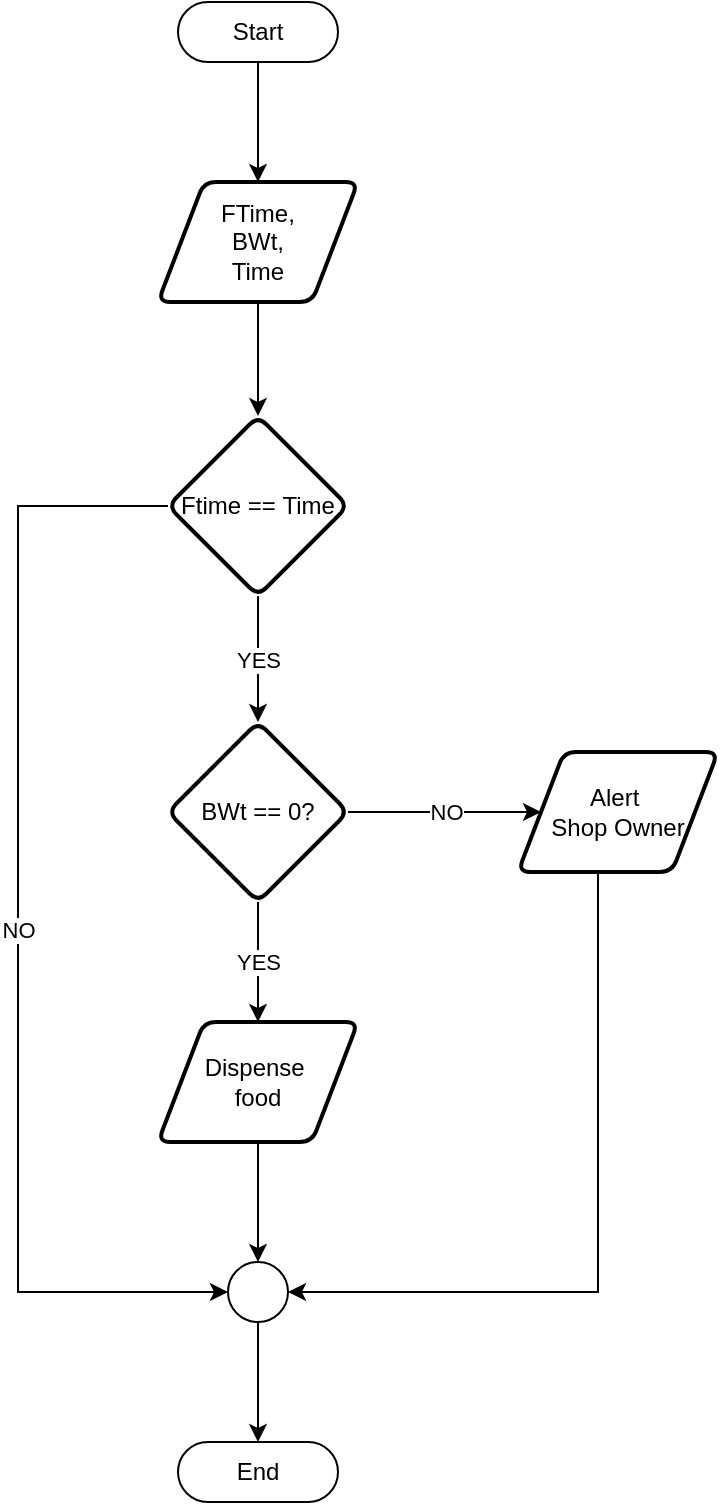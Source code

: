 <mxfile version="28.0.6">
  <diagram name="Page-1" id="Cnz1MtytwoJY1yyIqafF">
    <mxGraphModel dx="1106" dy="632" grid="1" gridSize="10" guides="1" tooltips="1" connect="1" arrows="1" fold="1" page="1" pageScale="1" pageWidth="850" pageHeight="1100" math="0" shadow="0">
      <root>
        <mxCell id="0" />
        <mxCell id="1" parent="0" />
        <mxCell id="hyk6yyI-x1e23hXI1r6O-3" style="edgeStyle=orthogonalEdgeStyle;rounded=0;orthogonalLoop=1;jettySize=auto;html=1;" edge="1" parent="1" source="hyk6yyI-x1e23hXI1r6O-1" target="hyk6yyI-x1e23hXI1r6O-2">
          <mxGeometry relative="1" as="geometry" />
        </mxCell>
        <mxCell id="hyk6yyI-x1e23hXI1r6O-1" value="Start" style="html=1;dashed=0;whiteSpace=wrap;shape=mxgraph.dfd.start" vertex="1" parent="1">
          <mxGeometry x="390" y="300" width="80" height="30" as="geometry" />
        </mxCell>
        <mxCell id="hyk6yyI-x1e23hXI1r6O-5" value="" style="edgeStyle=orthogonalEdgeStyle;rounded=0;orthogonalLoop=1;jettySize=auto;html=1;" edge="1" parent="1" source="hyk6yyI-x1e23hXI1r6O-2" target="hyk6yyI-x1e23hXI1r6O-4">
          <mxGeometry relative="1" as="geometry" />
        </mxCell>
        <mxCell id="hyk6yyI-x1e23hXI1r6O-2" value="FTime,&lt;div&gt;BWt,&lt;/div&gt;&lt;div&gt;Time&lt;/div&gt;" style="shape=parallelogram;html=1;strokeWidth=2;perimeter=parallelogramPerimeter;whiteSpace=wrap;rounded=1;arcSize=12;size=0.23;" vertex="1" parent="1">
          <mxGeometry x="380" y="390" width="100" height="60" as="geometry" />
        </mxCell>
        <mxCell id="hyk6yyI-x1e23hXI1r6O-7" value="YES" style="edgeStyle=orthogonalEdgeStyle;rounded=0;orthogonalLoop=1;jettySize=auto;html=1;" edge="1" parent="1" source="hyk6yyI-x1e23hXI1r6O-4" target="hyk6yyI-x1e23hXI1r6O-6">
          <mxGeometry relative="1" as="geometry" />
        </mxCell>
        <mxCell id="hyk6yyI-x1e23hXI1r6O-15" value="NO" style="edgeStyle=orthogonalEdgeStyle;rounded=0;orthogonalLoop=1;jettySize=auto;html=1;entryX=0;entryY=0.5;entryDx=0;entryDy=0;entryPerimeter=0;" edge="1" parent="1" source="hyk6yyI-x1e23hXI1r6O-4" target="hyk6yyI-x1e23hXI1r6O-13">
          <mxGeometry relative="1" as="geometry">
            <mxPoint x="320" y="830" as="targetPoint" />
            <Array as="points">
              <mxPoint x="310" y="552" />
              <mxPoint x="310" y="945" />
            </Array>
          </mxGeometry>
        </mxCell>
        <mxCell id="hyk6yyI-x1e23hXI1r6O-4" value="Ftime =&lt;span style=&quot;background-color: transparent; color: light-dark(rgb(0, 0, 0), rgb(255, 255, 255));&quot;&gt;=&amp;nbsp;&lt;/span&gt;&lt;span style=&quot;background-color: transparent; color: light-dark(rgb(0, 0, 0), rgb(255, 255, 255));&quot;&gt;Time&lt;/span&gt;" style="rhombus;whiteSpace=wrap;html=1;strokeWidth=2;rounded=1;arcSize=12;" vertex="1" parent="1">
          <mxGeometry x="385" y="507" width="90" height="90" as="geometry" />
        </mxCell>
        <mxCell id="hyk6yyI-x1e23hXI1r6O-11" value="NO" style="edgeStyle=orthogonalEdgeStyle;rounded=0;orthogonalLoop=1;jettySize=auto;html=1;" edge="1" parent="1" source="hyk6yyI-x1e23hXI1r6O-6" target="hyk6yyI-x1e23hXI1r6O-10">
          <mxGeometry relative="1" as="geometry" />
        </mxCell>
        <mxCell id="hyk6yyI-x1e23hXI1r6O-12" value="YES" style="edgeStyle=orthogonalEdgeStyle;rounded=0;orthogonalLoop=1;jettySize=auto;html=1;entryX=0.5;entryY=0;entryDx=0;entryDy=0;" edge="1" parent="1" source="hyk6yyI-x1e23hXI1r6O-6" target="hyk6yyI-x1e23hXI1r6O-9">
          <mxGeometry relative="1" as="geometry" />
        </mxCell>
        <mxCell id="hyk6yyI-x1e23hXI1r6O-6" value="BWt == 0?" style="rhombus;whiteSpace=wrap;html=1;strokeWidth=2;rounded=1;arcSize=12;" vertex="1" parent="1">
          <mxGeometry x="385" y="660" width="90" height="90" as="geometry" />
        </mxCell>
        <mxCell id="hyk6yyI-x1e23hXI1r6O-14" style="edgeStyle=orthogonalEdgeStyle;rounded=0;orthogonalLoop=1;jettySize=auto;html=1;" edge="1" parent="1" source="hyk6yyI-x1e23hXI1r6O-9" target="hyk6yyI-x1e23hXI1r6O-13">
          <mxGeometry relative="1" as="geometry" />
        </mxCell>
        <mxCell id="hyk6yyI-x1e23hXI1r6O-9" value="Dispense&amp;nbsp;&lt;div&gt;food&lt;/div&gt;" style="shape=parallelogram;html=1;strokeWidth=2;perimeter=parallelogramPerimeter;whiteSpace=wrap;rounded=1;arcSize=12;size=0.23;" vertex="1" parent="1">
          <mxGeometry x="380" y="810" width="100" height="60" as="geometry" />
        </mxCell>
        <mxCell id="hyk6yyI-x1e23hXI1r6O-10" value="Alert&amp;nbsp;&lt;div&gt;Shop Owner&lt;/div&gt;" style="shape=parallelogram;html=1;strokeWidth=2;perimeter=parallelogramPerimeter;whiteSpace=wrap;rounded=1;arcSize=12;size=0.23;" vertex="1" parent="1">
          <mxGeometry x="560" y="675" width="100" height="60" as="geometry" />
        </mxCell>
        <mxCell id="hyk6yyI-x1e23hXI1r6O-19" style="edgeStyle=orthogonalEdgeStyle;rounded=0;orthogonalLoop=1;jettySize=auto;html=1;" edge="1" parent="1" source="hyk6yyI-x1e23hXI1r6O-13" target="hyk6yyI-x1e23hXI1r6O-18">
          <mxGeometry relative="1" as="geometry" />
        </mxCell>
        <mxCell id="hyk6yyI-x1e23hXI1r6O-13" value="" style="verticalLabelPosition=bottom;verticalAlign=top;html=1;shape=mxgraph.flowchart.on-page_reference;" vertex="1" parent="1">
          <mxGeometry x="415" y="930" width="30" height="30" as="geometry" />
        </mxCell>
        <mxCell id="hyk6yyI-x1e23hXI1r6O-16" style="edgeStyle=orthogonalEdgeStyle;rounded=0;orthogonalLoop=1;jettySize=auto;html=1;entryX=1;entryY=0.5;entryDx=0;entryDy=0;entryPerimeter=0;" edge="1" parent="1" source="hyk6yyI-x1e23hXI1r6O-10" target="hyk6yyI-x1e23hXI1r6O-13">
          <mxGeometry relative="1" as="geometry">
            <Array as="points">
              <mxPoint x="600" y="945" />
            </Array>
          </mxGeometry>
        </mxCell>
        <mxCell id="hyk6yyI-x1e23hXI1r6O-18" value="End" style="html=1;dashed=0;whiteSpace=wrap;shape=mxgraph.dfd.start" vertex="1" parent="1">
          <mxGeometry x="390" y="1020" width="80" height="30" as="geometry" />
        </mxCell>
      </root>
    </mxGraphModel>
  </diagram>
</mxfile>
